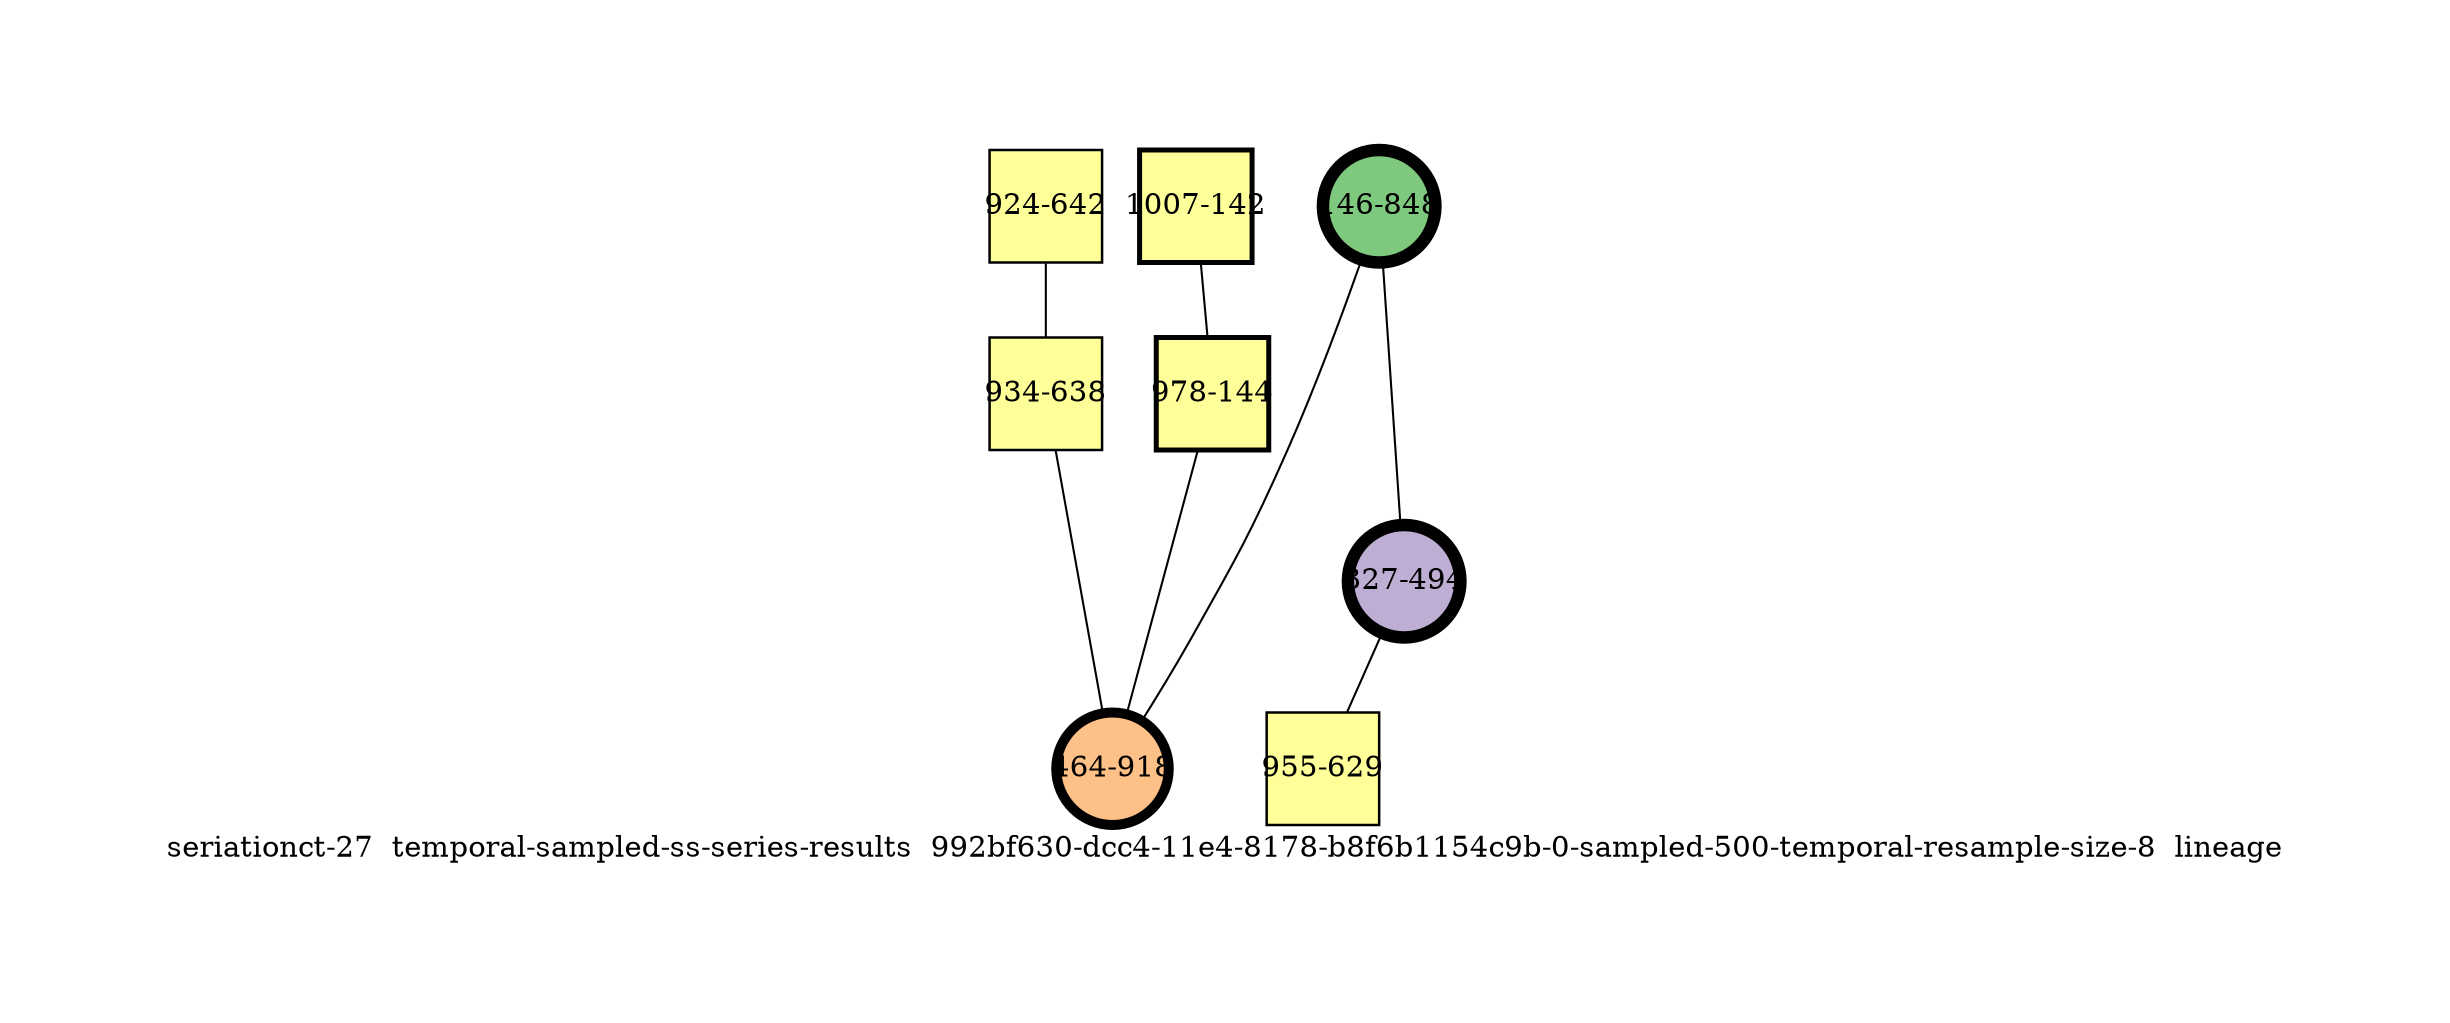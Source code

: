 strict graph "seriationct-27  temporal-sampled-ss-series-results  992bf630-dcc4-11e4-8178-b8f6b1154c9b-0-sampled-500-temporal-resample-size-8  lineage" {
labelloc=b;
ratio=auto;
pad="1.0";
label="seriationct-27  temporal-sampled-ss-series-results  992bf630-dcc4-11e4-8178-b8f6b1154c9b-0-sampled-500-temporal-resample-size-8  lineage";
node [width="0.75", style=filled, fixedsize=true, height="0.75", shape=circle, label=""];
0 [xCoordinate="642.0", appears_in_slice=1, yCoordinate="924.0", colorscheme=accent5, lineage_id=1, short_label="924-642", label="924-642", shape=square, cluster_id=3, fillcolor=4, size="500.0", id=0, penwidth="1.2"];
1 [xCoordinate="638.0", appears_in_slice=1, yCoordinate="934.0", colorscheme=accent5, lineage_id=1, short_label="934-638", label="934-638", shape=square, cluster_id=3, fillcolor=4, size="500.0", id=1, penwidth="1.2"];
2 [xCoordinate="142.0", appears_in_slice=2, yCoordinate="1007.0", colorscheme=accent5, lineage_id=1, short_label="1007-142", label="1007-142", shape=square, cluster_id=3, fillcolor=4, size="500.0", id=2, penwidth="2.4"];
3 [xCoordinate="144.0", appears_in_slice=2, yCoordinate="978.0", colorscheme=accent5, lineage_id=1, short_label="978-144", label="978-144", shape=square, cluster_id=3, fillcolor=4, size="500.0", id=3, penwidth="2.4"];
4 [xCoordinate="848.0", appears_in_slice=5, yCoordinate="146.0", colorscheme=accent5, lineage_id=0, short_label="146-848", label="146-848", shape=circle, cluster_id=0, fillcolor=1, size="500.0", id=4, penwidth="6.0"];
5 [xCoordinate="918.0", appears_in_slice=4, yCoordinate="464.0", colorscheme=accent5, lineage_id=0, short_label="464-918", label="464-918", shape=circle, cluster_id=2, fillcolor=3, size="500.0", id=5, penwidth="4.8"];
6 [xCoordinate="494.0", appears_in_slice=5, yCoordinate="327.0", colorscheme=accent5, lineage_id=0, short_label="327-494", label="327-494", shape=circle, cluster_id=1, fillcolor=2, size="500.0", id=6, penwidth="6.0"];
7 [xCoordinate="629.0", appears_in_slice=1, yCoordinate="955.0", colorscheme=accent5, lineage_id=1, short_label="955-629", label="955-629", shape=square, cluster_id=3, fillcolor=4, size="500.0", id=7, penwidth="1.2"];
0 -- 1  [inverseweight="23.6756861905", weight="0.0422374241639"];
1 -- 5  [inverseweight="1.15954051226", weight="0.862410575074"];
2 -- 3  [inverseweight="12.3315905917", weight="0.0810925397309"];
3 -- 5  [inverseweight="1.20002457676", weight="0.833316266492"];
4 -- 5  [inverseweight="2.34059210239", weight="0.427242320001"];
4 -- 6  [inverseweight="9.68366889979", weight="0.103266645147"];
6 -- 7  [inverseweight="1.13121013898", weight="0.884009049727"];
}
